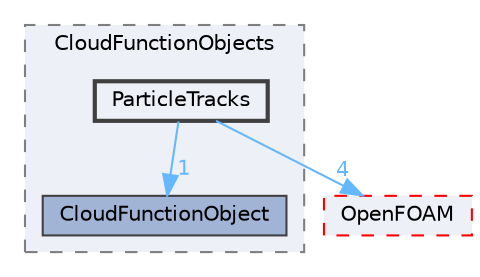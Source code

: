 digraph "src/lagrangian/intermediate/submodels/CloudFunctionObjects/ParticleTracks"
{
 // LATEX_PDF_SIZE
  bgcolor="transparent";
  edge [fontname=Helvetica,fontsize=10,labelfontname=Helvetica,labelfontsize=10];
  node [fontname=Helvetica,fontsize=10,shape=box,height=0.2,width=0.4];
  compound=true
  subgraph clusterdir_b990bfea59f6b4138198115565512a85 {
    graph [ bgcolor="#edf0f7", pencolor="grey50", label="CloudFunctionObjects", fontname=Helvetica,fontsize=10 style="filled,dashed", URL="dir_b990bfea59f6b4138198115565512a85.html",tooltip=""]
  dir_f8a4f73d20ac121aed2c762b2d032d93 [label="CloudFunctionObject", fillcolor="#a2b4d6", color="grey25", style="filled", URL="dir_f8a4f73d20ac121aed2c762b2d032d93.html",tooltip=""];
  dir_e9d60d6ab3afa22100fc17b8fc36f275 [label="ParticleTracks", fillcolor="#edf0f7", color="grey25", style="filled,bold", URL="dir_e9d60d6ab3afa22100fc17b8fc36f275.html",tooltip=""];
  }
  dir_c5473ff19b20e6ec4dfe5c310b3778a8 [label="OpenFOAM", fillcolor="#edf0f7", color="red", style="filled,dashed", URL="dir_c5473ff19b20e6ec4dfe5c310b3778a8.html",tooltip=""];
  dir_e9d60d6ab3afa22100fc17b8fc36f275->dir_c5473ff19b20e6ec4dfe5c310b3778a8 [headlabel="4", labeldistance=1.5 headhref="dir_002808_002695.html" href="dir_002808_002695.html" color="steelblue1" fontcolor="steelblue1"];
  dir_e9d60d6ab3afa22100fc17b8fc36f275->dir_f8a4f73d20ac121aed2c762b2d032d93 [headlabel="1", labeldistance=1.5 headhref="dir_002808_000503.html" href="dir_002808_000503.html" color="steelblue1" fontcolor="steelblue1"];
}
